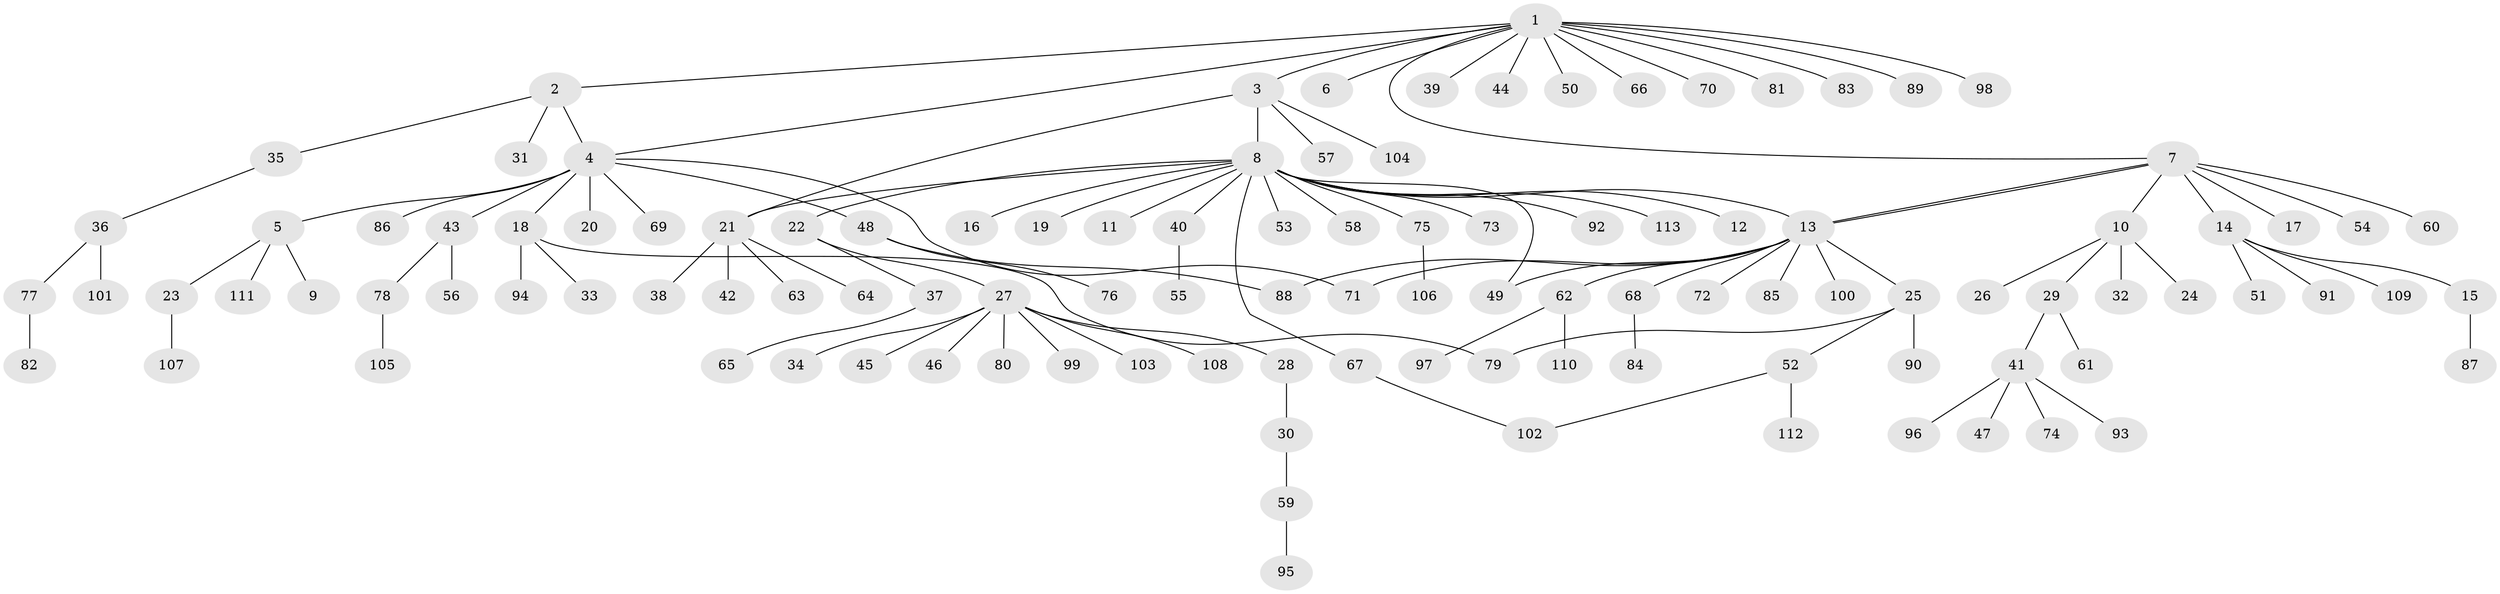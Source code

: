 // Generated by graph-tools (version 1.1) at 2025/49/03/09/25 03:49:58]
// undirected, 113 vertices, 121 edges
graph export_dot {
graph [start="1"]
  node [color=gray90,style=filled];
  1;
  2;
  3;
  4;
  5;
  6;
  7;
  8;
  9;
  10;
  11;
  12;
  13;
  14;
  15;
  16;
  17;
  18;
  19;
  20;
  21;
  22;
  23;
  24;
  25;
  26;
  27;
  28;
  29;
  30;
  31;
  32;
  33;
  34;
  35;
  36;
  37;
  38;
  39;
  40;
  41;
  42;
  43;
  44;
  45;
  46;
  47;
  48;
  49;
  50;
  51;
  52;
  53;
  54;
  55;
  56;
  57;
  58;
  59;
  60;
  61;
  62;
  63;
  64;
  65;
  66;
  67;
  68;
  69;
  70;
  71;
  72;
  73;
  74;
  75;
  76;
  77;
  78;
  79;
  80;
  81;
  82;
  83;
  84;
  85;
  86;
  87;
  88;
  89;
  90;
  91;
  92;
  93;
  94;
  95;
  96;
  97;
  98;
  99;
  100;
  101;
  102;
  103;
  104;
  105;
  106;
  107;
  108;
  109;
  110;
  111;
  112;
  113;
  1 -- 2;
  1 -- 3;
  1 -- 4;
  1 -- 6;
  1 -- 7;
  1 -- 39;
  1 -- 44;
  1 -- 50;
  1 -- 66;
  1 -- 70;
  1 -- 81;
  1 -- 83;
  1 -- 89;
  1 -- 98;
  2 -- 4;
  2 -- 31;
  2 -- 35;
  3 -- 8;
  3 -- 21;
  3 -- 57;
  3 -- 104;
  4 -- 5;
  4 -- 18;
  4 -- 20;
  4 -- 43;
  4 -- 48;
  4 -- 69;
  4 -- 71;
  4 -- 86;
  5 -- 9;
  5 -- 23;
  5 -- 111;
  7 -- 10;
  7 -- 13;
  7 -- 13;
  7 -- 14;
  7 -- 17;
  7 -- 54;
  7 -- 60;
  8 -- 11;
  8 -- 12;
  8 -- 13;
  8 -- 16;
  8 -- 19;
  8 -- 21;
  8 -- 22;
  8 -- 40;
  8 -- 49;
  8 -- 53;
  8 -- 58;
  8 -- 67;
  8 -- 73;
  8 -- 75;
  8 -- 92;
  8 -- 113;
  10 -- 24;
  10 -- 26;
  10 -- 29;
  10 -- 32;
  13 -- 25;
  13 -- 49;
  13 -- 62;
  13 -- 68;
  13 -- 71;
  13 -- 72;
  13 -- 85;
  13 -- 88;
  13 -- 100;
  14 -- 15;
  14 -- 51;
  14 -- 91;
  14 -- 109;
  15 -- 87;
  18 -- 33;
  18 -- 79;
  18 -- 94;
  21 -- 38;
  21 -- 42;
  21 -- 63;
  21 -- 64;
  22 -- 27;
  22 -- 37;
  23 -- 107;
  25 -- 52;
  25 -- 79;
  25 -- 90;
  27 -- 28;
  27 -- 34;
  27 -- 45;
  27 -- 46;
  27 -- 80;
  27 -- 99;
  27 -- 103;
  27 -- 108;
  28 -- 30;
  29 -- 41;
  29 -- 61;
  30 -- 59;
  35 -- 36;
  36 -- 77;
  36 -- 101;
  37 -- 65;
  40 -- 55;
  41 -- 47;
  41 -- 74;
  41 -- 93;
  41 -- 96;
  43 -- 56;
  43 -- 78;
  48 -- 76;
  48 -- 88;
  52 -- 102;
  52 -- 112;
  59 -- 95;
  62 -- 97;
  62 -- 110;
  67 -- 102;
  68 -- 84;
  75 -- 106;
  77 -- 82;
  78 -- 105;
}
